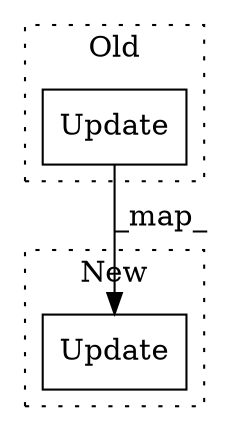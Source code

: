 digraph G {
subgraph cluster0 {
1 [label="Update" a="32" s="1291" l="8" shape="box"];
label = "Old";
style="dotted";
}
subgraph cluster1 {
2 [label="Update" a="32" s="1573" l="8" shape="box"];
label = "New";
style="dotted";
}
1 -> 2 [label="_map_"];
}